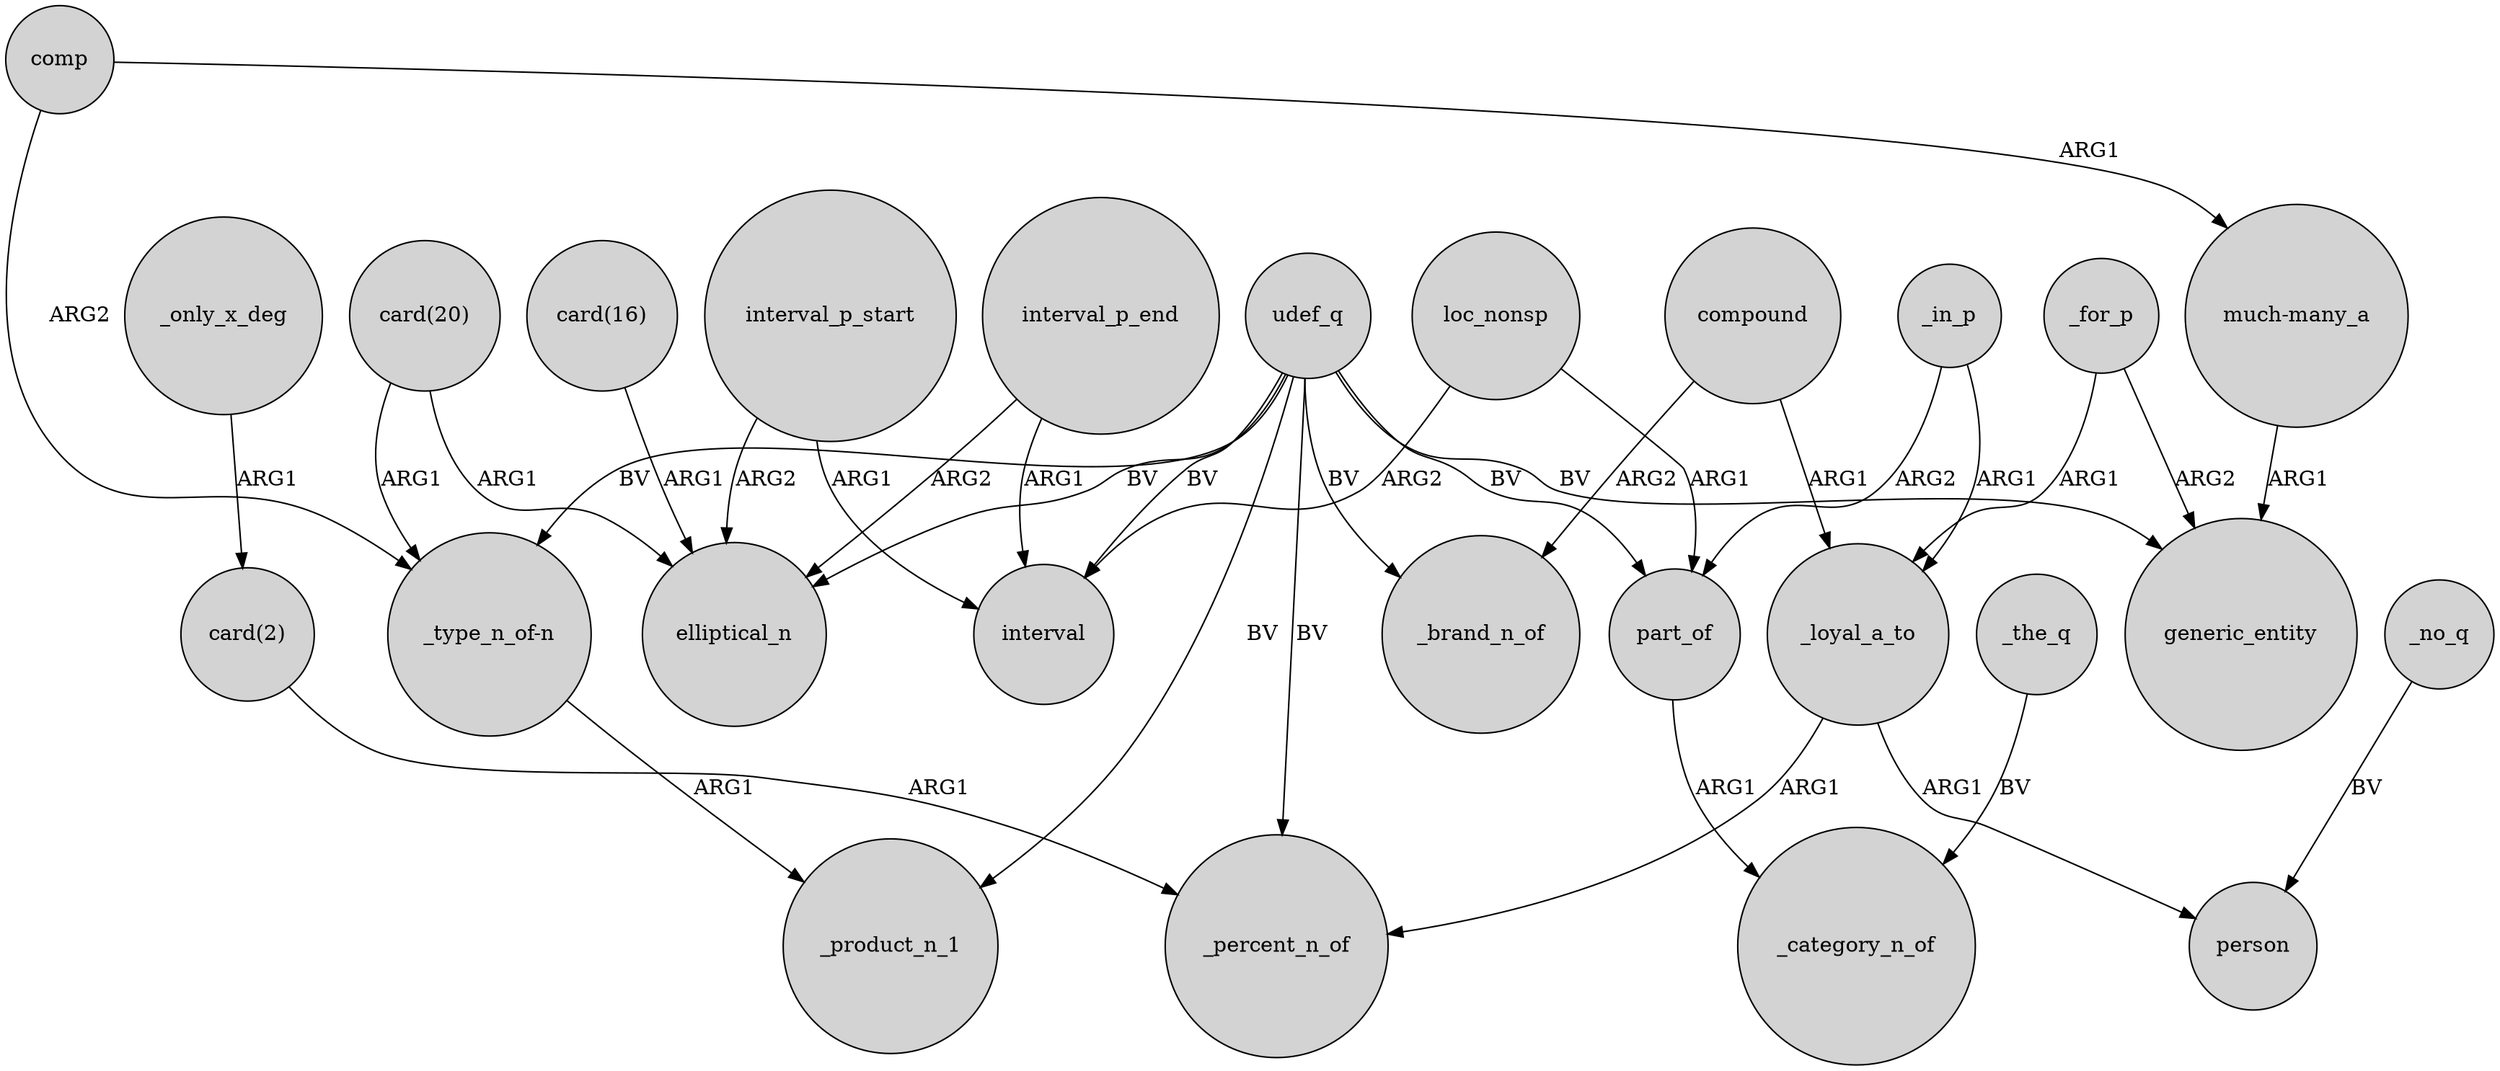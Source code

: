 digraph {
	node [shape=circle style=filled]
	"card(20)" -> "_type_n_of-n" [label=ARG1]
	_only_x_deg -> "card(2)" [label=ARG1]
	loc_nonsp -> interval [label=ARG2]
	udef_q -> part_of [label=BV]
	udef_q -> generic_entity [label=BV]
	udef_q -> elliptical_n [label=BV]
	udef_q -> "_type_n_of-n" [label=BV]
	"much-many_a" -> generic_entity [label=ARG1]
	part_of -> _category_n_of [label=ARG1]
	interval_p_end -> elliptical_n [label=ARG2]
	"card(16)" -> elliptical_n [label=ARG1]
	_for_p -> generic_entity [label=ARG2]
	"card(2)" -> _percent_n_of [label=ARG1]
	"card(20)" -> elliptical_n [label=ARG1]
	compound -> _brand_n_of [label=ARG2]
	loc_nonsp -> part_of [label=ARG1]
	interval_p_start -> elliptical_n [label=ARG2]
	_for_p -> _loyal_a_to [label=ARG1]
	comp -> "_type_n_of-n" [label=ARG2]
	interval_p_start -> interval [label=ARG1]
	comp -> "much-many_a" [label=ARG1]
	"_type_n_of-n" -> _product_n_1 [label=ARG1]
	_no_q -> person [label=BV]
	udef_q -> _brand_n_of [label=BV]
	_loyal_a_to -> person [label=ARG1]
	compound -> _loyal_a_to [label=ARG1]
	_in_p -> _loyal_a_to [label=ARG1]
	interval_p_end -> interval [label=ARG1]
	udef_q -> _product_n_1 [label=BV]
	_loyal_a_to -> _percent_n_of [label=ARG1]
	udef_q -> _percent_n_of [label=BV]
	_in_p -> part_of [label=ARG2]
	udef_q -> interval [label=BV]
	_the_q -> _category_n_of [label=BV]
}
